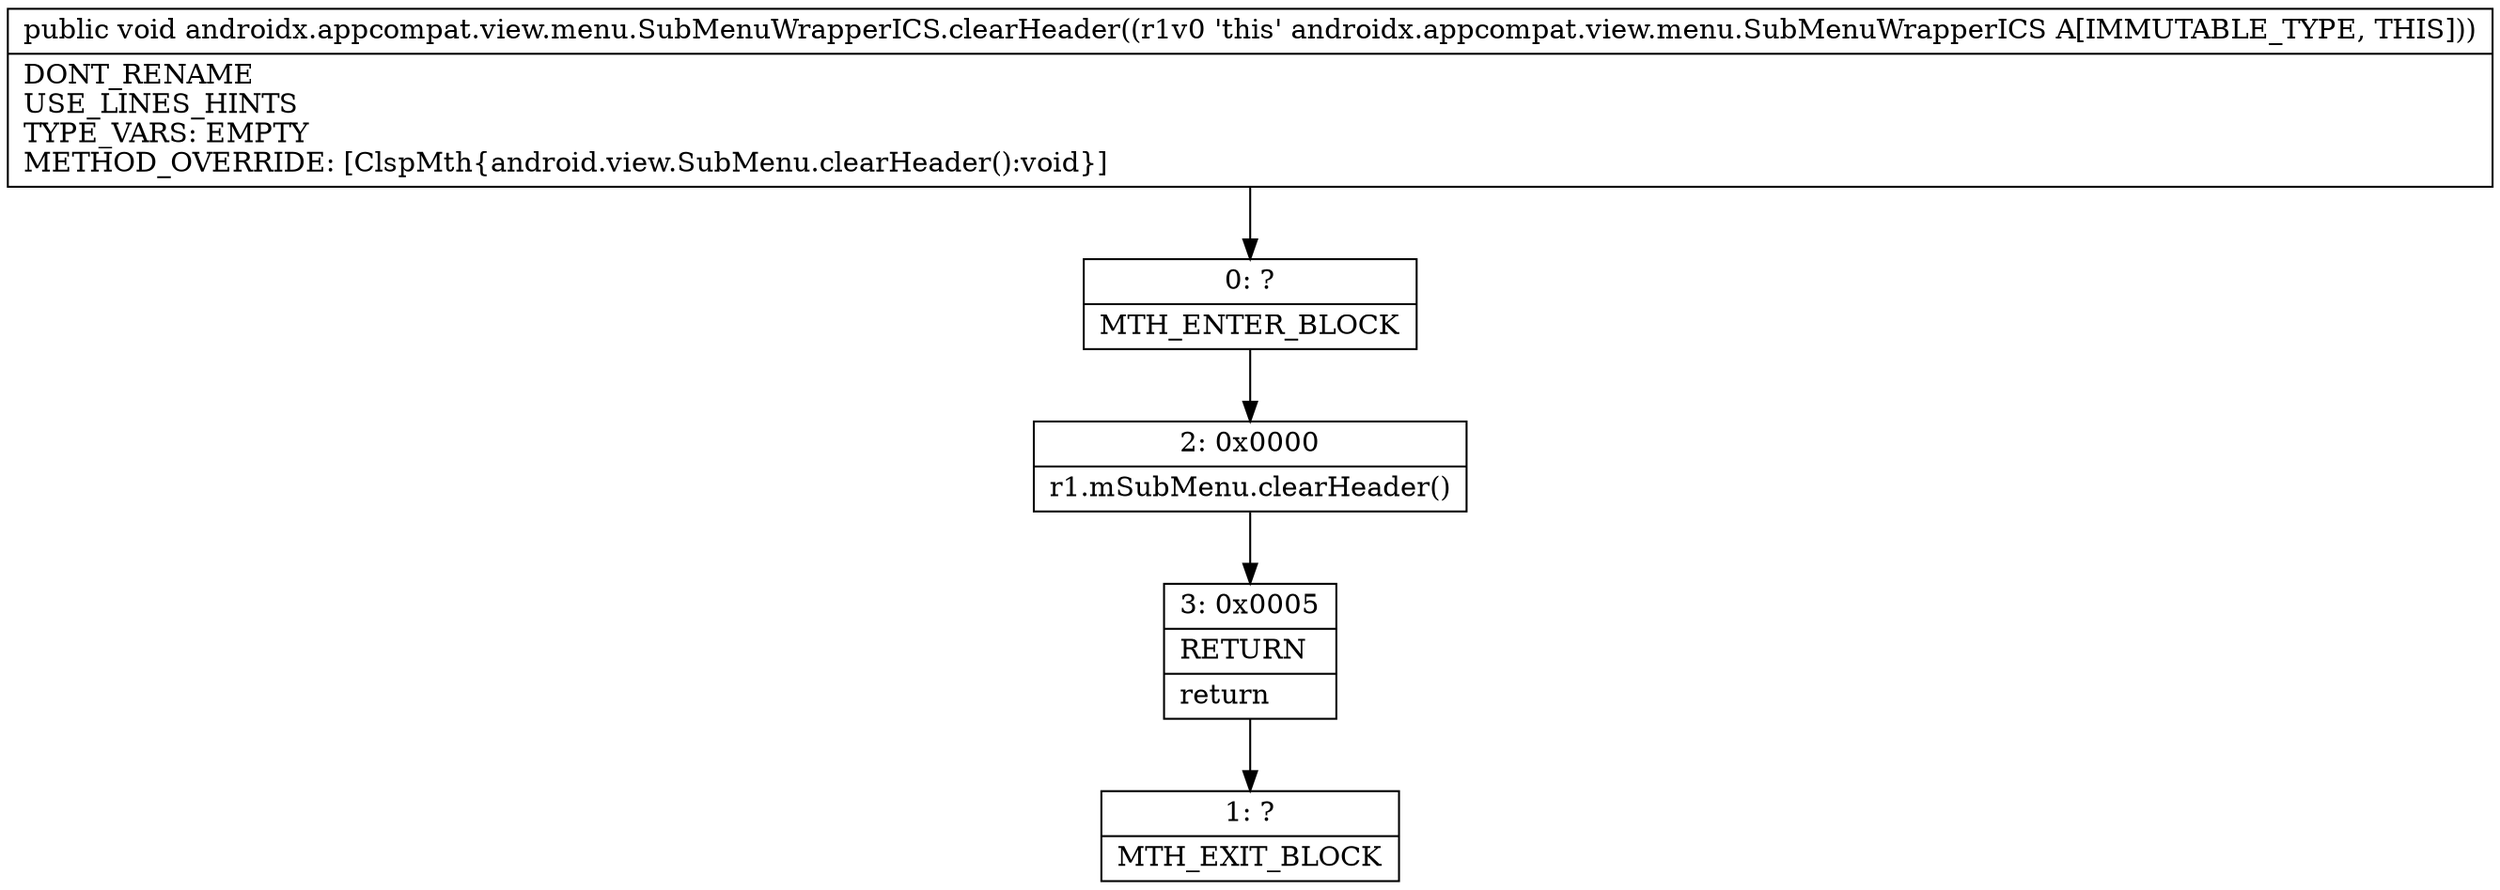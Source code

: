 digraph "CFG forandroidx.appcompat.view.menu.SubMenuWrapperICS.clearHeader()V" {
Node_0 [shape=record,label="{0\:\ ?|MTH_ENTER_BLOCK\l}"];
Node_2 [shape=record,label="{2\:\ 0x0000|r1.mSubMenu.clearHeader()\l}"];
Node_3 [shape=record,label="{3\:\ 0x0005|RETURN\l|return\l}"];
Node_1 [shape=record,label="{1\:\ ?|MTH_EXIT_BLOCK\l}"];
MethodNode[shape=record,label="{public void androidx.appcompat.view.menu.SubMenuWrapperICS.clearHeader((r1v0 'this' androidx.appcompat.view.menu.SubMenuWrapperICS A[IMMUTABLE_TYPE, THIS]))  | DONT_RENAME\lUSE_LINES_HINTS\lTYPE_VARS: EMPTY\lMETHOD_OVERRIDE: [ClspMth\{android.view.SubMenu.clearHeader():void\}]\l}"];
MethodNode -> Node_0;Node_0 -> Node_2;
Node_2 -> Node_3;
Node_3 -> Node_1;
}

